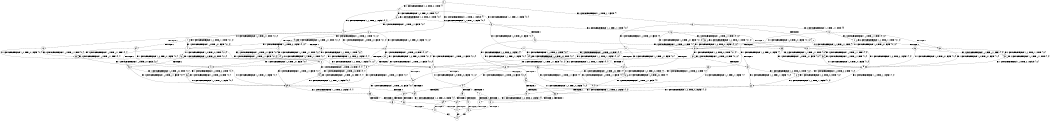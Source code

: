 digraph BCG {
size = "7, 10.5";
center = TRUE;
node [shape = circle];
0 [peripheries = 2];
0 -> 1 [label = "EX !1 !ATOMIC_EXCH_BRANCH (1, +0, TRUE, +0, 1, TRUE) !{}"];
0 -> 2 [label = "EX !2 !ATOMIC_EXCH_BRANCH (1, +1, TRUE, +1, 1, FALSE) !{}"];
0 -> 3 [label = "EX !0 !ATOMIC_EXCH_BRANCH (1, +1, TRUE, +1, 1, FALSE) !{}"];
1 -> 4 [label = "EX !2 !ATOMIC_EXCH_BRANCH (1, +1, TRUE, +1, 1, FALSE) !{0, 1}"];
1 -> 5 [label = "EX !0 !ATOMIC_EXCH_BRANCH (1, +1, TRUE, +1, 1, FALSE) !{0, 1}"];
1 -> 6 [label = "EX !1 !ATOMIC_EXCH_BRANCH (1, +0, TRUE, +0, 1, TRUE) !{0, 1}"];
2 -> 7 [label = "TERMINATE !2"];
2 -> 8 [label = "EX !1 !ATOMIC_EXCH_BRANCH (1, +0, TRUE, +0, 1, FALSE) !{0, 1, 2}"];
2 -> 9 [label = "EX !0 !ATOMIC_EXCH_BRANCH (1, +1, TRUE, +1, 1, TRUE) !{0, 1, 2}"];
3 -> 10 [label = "TERMINATE !0"];
3 -> 11 [label = "EX !1 !ATOMIC_EXCH_BRANCH (1, +0, TRUE, +0, 1, FALSE) !{0}"];
3 -> 12 [label = "EX !2 !ATOMIC_EXCH_BRANCH (1, +1, TRUE, +1, 1, TRUE) !{0}"];
4 -> 13 [label = "TERMINATE !2"];
4 -> 14 [label = "EX !0 !ATOMIC_EXCH_BRANCH (1, +1, TRUE, +1, 1, TRUE) !{0, 1, 2}"];
4 -> 8 [label = "EX !1 !ATOMIC_EXCH_BRANCH (1, +0, TRUE, +0, 1, FALSE) !{0, 1, 2}"];
5 -> 15 [label = "TERMINATE !0"];
5 -> 16 [label = "EX !2 !ATOMIC_EXCH_BRANCH (1, +1, TRUE, +1, 1, TRUE) !{0, 1}"];
5 -> 17 [label = "EX !1 !ATOMIC_EXCH_BRANCH (1, +0, TRUE, +0, 1, FALSE) !{0, 1}"];
6 -> 4 [label = "EX !2 !ATOMIC_EXCH_BRANCH (1, +1, TRUE, +1, 1, FALSE) !{0, 1}"];
6 -> 5 [label = "EX !0 !ATOMIC_EXCH_BRANCH (1, +1, TRUE, +1, 1, FALSE) !{0, 1}"];
6 -> 6 [label = "EX !1 !ATOMIC_EXCH_BRANCH (1, +0, TRUE, +0, 1, TRUE) !{0, 1}"];
7 -> 18 [label = "EX !1 !ATOMIC_EXCH_BRANCH (1, +0, TRUE, +0, 1, FALSE) !{0, 1}"];
7 -> 19 [label = "EX !0 !ATOMIC_EXCH_BRANCH (1, +1, TRUE, +1, 1, TRUE) !{0, 1}"];
8 -> 20 [label = "TERMINATE !2"];
8 -> 21 [label = "EX !0 !ATOMIC_EXCH_BRANCH (1, +1, TRUE, +1, 1, FALSE) !{0, 1, 2}"];
8 -> 22 [label = "EX !1 !ATOMIC_EXCH_BRANCH (1, +0, TRUE, +0, 2, TRUE) !{0, 1, 2}"];
9 -> 23 [label = "TERMINATE !2"];
9 -> 24 [label = "EX !1 !ATOMIC_EXCH_BRANCH (1, +0, TRUE, +0, 1, FALSE) !{0, 1, 2}"];
9 -> 9 [label = "EX !0 !ATOMIC_EXCH_BRANCH (1, +1, TRUE, +1, 1, TRUE) !{0, 1, 2}"];
10 -> 25 [label = "EX !1 !ATOMIC_EXCH_BRANCH (1, +0, TRUE, +0, 1, FALSE) !{}"];
10 -> 26 [label = "EX !2 !ATOMIC_EXCH_BRANCH (1, +1, TRUE, +1, 1, TRUE) !{}"];
11 -> 27 [label = "TERMINATE !0"];
11 -> 28 [label = "EX !2 !ATOMIC_EXCH_BRANCH (1, +1, TRUE, +1, 1, FALSE) !{0, 1}"];
11 -> 29 [label = "EX !1 !ATOMIC_EXCH_BRANCH (1, +0, TRUE, +0, 2, TRUE) !{0, 1}"];
12 -> 30 [label = "TERMINATE !0"];
12 -> 31 [label = "EX !1 !ATOMIC_EXCH_BRANCH (1, +0, TRUE, +0, 1, FALSE) !{0, 1, 2}"];
12 -> 32 [label = "EX !2 !ATOMIC_EXCH_BRANCH (1, +1, TRUE, +1, 1, TRUE) !{0, 1, 2}"];
13 -> 33 [label = "EX !0 !ATOMIC_EXCH_BRANCH (1, +1, TRUE, +1, 1, TRUE) !{0, 1}"];
13 -> 18 [label = "EX !1 !ATOMIC_EXCH_BRANCH (1, +0, TRUE, +0, 1, FALSE) !{0, 1}"];
14 -> 34 [label = "TERMINATE !2"];
14 -> 24 [label = "EX !1 !ATOMIC_EXCH_BRANCH (1, +0, TRUE, +0, 1, FALSE) !{0, 1, 2}"];
14 -> 14 [label = "EX !0 !ATOMIC_EXCH_BRANCH (1, +1, TRUE, +1, 1, TRUE) !{0, 1, 2}"];
15 -> 35 [label = "EX !2 !ATOMIC_EXCH_BRANCH (1, +1, TRUE, +1, 1, TRUE) !{1}"];
15 -> 36 [label = "EX !1 !ATOMIC_EXCH_BRANCH (1, +0, TRUE, +0, 1, FALSE) !{1}"];
16 -> 37 [label = "TERMINATE !0"];
16 -> 38 [label = "EX !2 !ATOMIC_EXCH_BRANCH (1, +1, TRUE, +1, 1, TRUE) !{0, 1, 2}"];
16 -> 31 [label = "EX !1 !ATOMIC_EXCH_BRANCH (1, +0, TRUE, +0, 1, FALSE) !{0, 1, 2}"];
17 -> 27 [label = "TERMINATE !0"];
17 -> 28 [label = "EX !2 !ATOMIC_EXCH_BRANCH (1, +1, TRUE, +1, 1, FALSE) !{0, 1}"];
17 -> 29 [label = "EX !1 !ATOMIC_EXCH_BRANCH (1, +0, TRUE, +0, 2, TRUE) !{0, 1}"];
18 -> 39 [label = "EX !0 !ATOMIC_EXCH_BRANCH (1, +1, TRUE, +1, 1, FALSE) !{0, 1}"];
18 -> 40 [label = "EX !1 !ATOMIC_EXCH_BRANCH (1, +0, TRUE, +0, 2, TRUE) !{0, 1}"];
19 -> 41 [label = "EX !1 !ATOMIC_EXCH_BRANCH (1, +0, TRUE, +0, 1, FALSE) !{0, 1}"];
19 -> 19 [label = "EX !0 !ATOMIC_EXCH_BRANCH (1, +1, TRUE, +1, 1, TRUE) !{0, 1}"];
20 -> 39 [label = "EX !0 !ATOMIC_EXCH_BRANCH (1, +1, TRUE, +1, 1, FALSE) !{0, 1}"];
20 -> 40 [label = "EX !1 !ATOMIC_EXCH_BRANCH (1, +0, TRUE, +0, 2, TRUE) !{0, 1}"];
21 -> 42 [label = "TERMINATE !2"];
21 -> 43 [label = "TERMINATE !0"];
21 -> 44 [label = "EX !1 !ATOMIC_EXCH_BRANCH (1, +0, TRUE, +0, 2, FALSE) !{0, 1, 2}"];
22 -> 20 [label = "TERMINATE !2"];
22 -> 21 [label = "EX !0 !ATOMIC_EXCH_BRANCH (1, +1, TRUE, +1, 1, FALSE) !{0, 1, 2}"];
22 -> 22 [label = "EX !1 !ATOMIC_EXCH_BRANCH (1, +0, TRUE, +0, 2, TRUE) !{0, 1, 2}"];
23 -> 41 [label = "EX !1 !ATOMIC_EXCH_BRANCH (1, +0, TRUE, +0, 1, FALSE) !{0, 1}"];
23 -> 19 [label = "EX !0 !ATOMIC_EXCH_BRANCH (1, +1, TRUE, +1, 1, TRUE) !{0, 1}"];
24 -> 45 [label = "TERMINATE !2"];
24 -> 46 [label = "EX !1 !ATOMIC_EXCH_BRANCH (1, +0, TRUE, +0, 2, TRUE) !{0, 1, 2}"];
24 -> 21 [label = "EX !0 !ATOMIC_EXCH_BRANCH (1, +1, TRUE, +1, 1, FALSE) !{0, 1, 2}"];
25 -> 47 [label = "EX !2 !ATOMIC_EXCH_BRANCH (1, +1, TRUE, +1, 1, FALSE) !{1}"];
25 -> 48 [label = "EX !1 !ATOMIC_EXCH_BRANCH (1, +0, TRUE, +0, 2, TRUE) !{1}"];
26 -> 49 [label = "EX !1 !ATOMIC_EXCH_BRANCH (1, +0, TRUE, +0, 1, FALSE) !{1, 2}"];
26 -> 50 [label = "EX !2 !ATOMIC_EXCH_BRANCH (1, +1, TRUE, +1, 1, TRUE) !{1, 2}"];
27 -> 47 [label = "EX !2 !ATOMIC_EXCH_BRANCH (1, +1, TRUE, +1, 1, FALSE) !{1}"];
27 -> 48 [label = "EX !1 !ATOMIC_EXCH_BRANCH (1, +0, TRUE, +0, 2, TRUE) !{1}"];
28 -> 42 [label = "TERMINATE !2"];
28 -> 43 [label = "TERMINATE !0"];
28 -> 44 [label = "EX !1 !ATOMIC_EXCH_BRANCH (1, +0, TRUE, +0, 2, FALSE) !{0, 1, 2}"];
29 -> 27 [label = "TERMINATE !0"];
29 -> 28 [label = "EX !2 !ATOMIC_EXCH_BRANCH (1, +1, TRUE, +1, 1, FALSE) !{0, 1}"];
29 -> 29 [label = "EX !1 !ATOMIC_EXCH_BRANCH (1, +0, TRUE, +0, 2, TRUE) !{0, 1}"];
30 -> 49 [label = "EX !1 !ATOMIC_EXCH_BRANCH (1, +0, TRUE, +0, 1, FALSE) !{1, 2}"];
30 -> 50 [label = "EX !2 !ATOMIC_EXCH_BRANCH (1, +1, TRUE, +1, 1, TRUE) !{1, 2}"];
31 -> 51 [label = "TERMINATE !0"];
31 -> 21 [label = "EX !2 !ATOMIC_EXCH_BRANCH (1, +1, TRUE, +1, 1, FALSE) !{0, 1, 2}"];
31 -> 52 [label = "EX !1 !ATOMIC_EXCH_BRANCH (1, +0, TRUE, +0, 2, TRUE) !{0, 1, 2}"];
32 -> 30 [label = "TERMINATE !0"];
32 -> 31 [label = "EX !1 !ATOMIC_EXCH_BRANCH (1, +0, TRUE, +0, 1, FALSE) !{0, 1, 2}"];
32 -> 32 [label = "EX !2 !ATOMIC_EXCH_BRANCH (1, +1, TRUE, +1, 1, TRUE) !{0, 1, 2}"];
33 -> 41 [label = "EX !1 !ATOMIC_EXCH_BRANCH (1, +0, TRUE, +0, 1, FALSE) !{0, 1}"];
33 -> 33 [label = "EX !0 !ATOMIC_EXCH_BRANCH (1, +1, TRUE, +1, 1, TRUE) !{0, 1}"];
34 -> 41 [label = "EX !1 !ATOMIC_EXCH_BRANCH (1, +0, TRUE, +0, 1, FALSE) !{0, 1}"];
34 -> 33 [label = "EX !0 !ATOMIC_EXCH_BRANCH (1, +1, TRUE, +1, 1, TRUE) !{0, 1}"];
35 -> 53 [label = "EX !2 !ATOMIC_EXCH_BRANCH (1, +1, TRUE, +1, 1, TRUE) !{1, 2}"];
35 -> 49 [label = "EX !1 !ATOMIC_EXCH_BRANCH (1, +0, TRUE, +0, 1, FALSE) !{1, 2}"];
36 -> 47 [label = "EX !2 !ATOMIC_EXCH_BRANCH (1, +1, TRUE, +1, 1, FALSE) !{1}"];
36 -> 48 [label = "EX !1 !ATOMIC_EXCH_BRANCH (1, +0, TRUE, +0, 2, TRUE) !{1}"];
37 -> 53 [label = "EX !2 !ATOMIC_EXCH_BRANCH (1, +1, TRUE, +1, 1, TRUE) !{1, 2}"];
37 -> 49 [label = "EX !1 !ATOMIC_EXCH_BRANCH (1, +0, TRUE, +0, 1, FALSE) !{1, 2}"];
38 -> 37 [label = "TERMINATE !0"];
38 -> 38 [label = "EX !2 !ATOMIC_EXCH_BRANCH (1, +1, TRUE, +1, 1, TRUE) !{0, 1, 2}"];
38 -> 31 [label = "EX !1 !ATOMIC_EXCH_BRANCH (1, +0, TRUE, +0, 1, FALSE) !{0, 1, 2}"];
39 -> 54 [label = "TERMINATE !0"];
39 -> 55 [label = "EX !1 !ATOMIC_EXCH_BRANCH (1, +0, TRUE, +0, 2, FALSE) !{0, 1}"];
40 -> 39 [label = "EX !0 !ATOMIC_EXCH_BRANCH (1, +1, TRUE, +1, 1, FALSE) !{0, 1}"];
40 -> 40 [label = "EX !1 !ATOMIC_EXCH_BRANCH (1, +0, TRUE, +0, 2, TRUE) !{0, 1}"];
41 -> 56 [label = "EX !1 !ATOMIC_EXCH_BRANCH (1, +0, TRUE, +0, 2, TRUE) !{0, 1}"];
41 -> 39 [label = "EX !0 !ATOMIC_EXCH_BRANCH (1, +1, TRUE, +1, 1, FALSE) !{0, 1}"];
42 -> 54 [label = "TERMINATE !0"];
42 -> 55 [label = "EX !1 !ATOMIC_EXCH_BRANCH (1, +0, TRUE, +0, 2, FALSE) !{0, 1}"];
43 -> 57 [label = "TERMINATE !2"];
43 -> 58 [label = "EX !1 !ATOMIC_EXCH_BRANCH (1, +0, TRUE, +0, 2, FALSE) !{1, 2}"];
44 -> 59 [label = "TERMINATE !1"];
44 -> 60 [label = "TERMINATE !2"];
44 -> 61 [label = "TERMINATE !0"];
45 -> 56 [label = "EX !1 !ATOMIC_EXCH_BRANCH (1, +0, TRUE, +0, 2, TRUE) !{0, 1}"];
45 -> 39 [label = "EX !0 !ATOMIC_EXCH_BRANCH (1, +1, TRUE, +1, 1, FALSE) !{0, 1}"];
46 -> 45 [label = "TERMINATE !2"];
46 -> 46 [label = "EX !1 !ATOMIC_EXCH_BRANCH (1, +0, TRUE, +0, 2, TRUE) !{0, 1, 2}"];
46 -> 21 [label = "EX !0 !ATOMIC_EXCH_BRANCH (1, +1, TRUE, +1, 1, FALSE) !{0, 1, 2}"];
47 -> 57 [label = "TERMINATE !2"];
47 -> 58 [label = "EX !1 !ATOMIC_EXCH_BRANCH (1, +0, TRUE, +0, 2, FALSE) !{1, 2}"];
48 -> 47 [label = "EX !2 !ATOMIC_EXCH_BRANCH (1, +1, TRUE, +1, 1, FALSE) !{1}"];
48 -> 48 [label = "EX !1 !ATOMIC_EXCH_BRANCH (1, +0, TRUE, +0, 2, TRUE) !{1}"];
49 -> 62 [label = "EX !2 !ATOMIC_EXCH_BRANCH (1, +1, TRUE, +1, 1, FALSE) !{1, 2}"];
49 -> 63 [label = "EX !1 !ATOMIC_EXCH_BRANCH (1, +0, TRUE, +0, 2, TRUE) !{1, 2}"];
50 -> 49 [label = "EX !1 !ATOMIC_EXCH_BRANCH (1, +0, TRUE, +0, 1, FALSE) !{1, 2}"];
50 -> 50 [label = "EX !2 !ATOMIC_EXCH_BRANCH (1, +1, TRUE, +1, 1, TRUE) !{1, 2}"];
51 -> 62 [label = "EX !2 !ATOMIC_EXCH_BRANCH (1, +1, TRUE, +1, 1, FALSE) !{1, 2}"];
51 -> 63 [label = "EX !1 !ATOMIC_EXCH_BRANCH (1, +0, TRUE, +0, 2, TRUE) !{1, 2}"];
52 -> 51 [label = "TERMINATE !0"];
52 -> 21 [label = "EX !2 !ATOMIC_EXCH_BRANCH (1, +1, TRUE, +1, 1, FALSE) !{0, 1, 2}"];
52 -> 52 [label = "EX !1 !ATOMIC_EXCH_BRANCH (1, +0, TRUE, +0, 2, TRUE) !{0, 1, 2}"];
53 -> 53 [label = "EX !2 !ATOMIC_EXCH_BRANCH (1, +1, TRUE, +1, 1, TRUE) !{1, 2}"];
53 -> 49 [label = "EX !1 !ATOMIC_EXCH_BRANCH (1, +0, TRUE, +0, 1, FALSE) !{1, 2}"];
54 -> 64 [label = "EX !1 !ATOMIC_EXCH_BRANCH (1, +0, TRUE, +0, 2, FALSE) !{1}"];
55 -> 65 [label = "TERMINATE !1"];
55 -> 66 [label = "TERMINATE !0"];
56 -> 56 [label = "EX !1 !ATOMIC_EXCH_BRANCH (1, +0, TRUE, +0, 2, TRUE) !{0, 1}"];
56 -> 39 [label = "EX !0 !ATOMIC_EXCH_BRANCH (1, +1, TRUE, +1, 1, FALSE) !{0, 1}"];
57 -> 64 [label = "EX !1 !ATOMIC_EXCH_BRANCH (1, +0, TRUE, +0, 2, FALSE) !{1}"];
58 -> 67 [label = "TERMINATE !1"];
58 -> 68 [label = "TERMINATE !2"];
59 -> 69 [label = "TERMINATE !2"];
59 -> 70 [label = "TERMINATE !0"];
60 -> 65 [label = "TERMINATE !1"];
60 -> 66 [label = "TERMINATE !0"];
61 -> 67 [label = "TERMINATE !1"];
61 -> 68 [label = "TERMINATE !2"];
62 -> 57 [label = "TERMINATE !2"];
62 -> 58 [label = "EX !1 !ATOMIC_EXCH_BRANCH (1, +0, TRUE, +0, 2, FALSE) !{1, 2}"];
63 -> 62 [label = "EX !2 !ATOMIC_EXCH_BRANCH (1, +1, TRUE, +1, 1, FALSE) !{1, 2}"];
63 -> 63 [label = "EX !1 !ATOMIC_EXCH_BRANCH (1, +0, TRUE, +0, 2, TRUE) !{1, 2}"];
64 -> 71 [label = "TERMINATE !1"];
65 -> 72 [label = "TERMINATE !0"];
66 -> 71 [label = "TERMINATE !1"];
67 -> 73 [label = "TERMINATE !2"];
68 -> 71 [label = "TERMINATE !1"];
69 -> 72 [label = "TERMINATE !0"];
70 -> 73 [label = "TERMINATE !2"];
71 -> 74 [label = "exit"];
72 -> 74 [label = "exit"];
73 -> 74 [label = "exit"];
}
